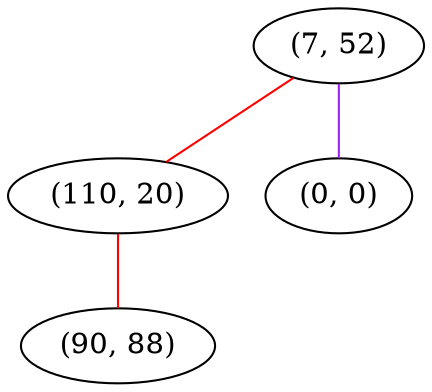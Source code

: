 graph "" {
"(7, 52)";
"(110, 20)";
"(0, 0)";
"(90, 88)";
"(7, 52)" -- "(110, 20)"  [color=red, key=0, weight=1];
"(7, 52)" -- "(0, 0)"  [color=purple, key=0, weight=4];
"(110, 20)" -- "(90, 88)"  [color=red, key=0, weight=1];
}
